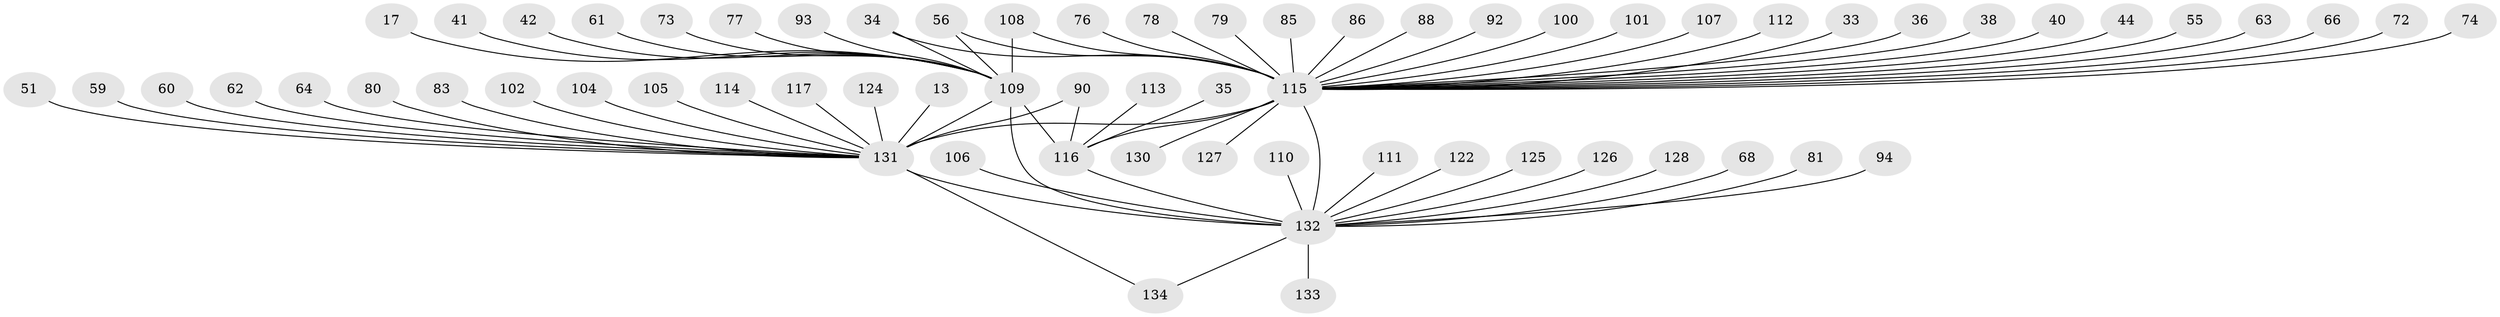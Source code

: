 // original degree distribution, {23: 0.007462686567164179, 8: 0.022388059701492536, 17: 0.007462686567164179, 6: 0.014925373134328358, 11: 0.007462686567164179, 15: 0.014925373134328358, 10: 0.007462686567164179, 13: 0.007462686567164179, 2: 0.19402985074626866, 5: 0.05970149253731343, 16: 0.007462686567164179, 1: 0.5, 4: 0.03731343283582089, 3: 0.11194029850746269}
// Generated by graph-tools (version 1.1) at 2025/46/03/09/25 04:46:49]
// undirected, 67 vertices, 75 edges
graph export_dot {
graph [start="1"]
  node [color=gray90,style=filled];
  13;
  17;
  33;
  34;
  35 [super="+19"];
  36;
  38;
  40;
  41;
  42;
  44;
  51;
  55;
  56 [super="+10"];
  59;
  60;
  61;
  62;
  63;
  64;
  66;
  68;
  72;
  73;
  74;
  76;
  77;
  78;
  79;
  80;
  81;
  83;
  85;
  86;
  88 [super="+22"];
  90;
  92;
  93 [super="+30"];
  94;
  100;
  101;
  102;
  104;
  105 [super="+71"];
  106;
  107;
  108;
  109 [super="+75+49+12"];
  110;
  111;
  112 [super="+98+99"];
  113;
  114 [super="+32"];
  115 [super="+91+82+29+5"];
  116 [super="+16+96+45"];
  117;
  122;
  124 [super="+31"];
  125;
  126;
  127;
  128;
  130;
  131 [super="+87+97"];
  132 [super="+57+129+28+103+11+118+121"];
  133;
  134 [super="+123"];
  13 -- 131;
  17 -- 109;
  33 -- 115;
  34 -- 115;
  34 -- 109;
  35 -- 116;
  36 -- 115;
  38 -- 115;
  40 -- 115;
  41 -- 109;
  42 -- 109;
  44 -- 115;
  51 -- 131;
  55 -- 115;
  56 -- 115;
  56 -- 109;
  59 -- 131;
  60 -- 131 [weight=2];
  61 -- 109;
  62 -- 131;
  63 -- 115;
  64 -- 131;
  66 -- 115;
  68 -- 132;
  72 -- 115;
  73 -- 109;
  74 -- 115;
  76 -- 115;
  77 -- 109;
  78 -- 115;
  79 -- 115;
  80 -- 131;
  81 -- 132;
  83 -- 131;
  85 -- 115;
  86 -- 115;
  88 -- 115;
  90 -- 116;
  90 -- 131;
  92 -- 115;
  93 -- 109 [weight=2];
  94 -- 132;
  100 -- 115;
  101 -- 115;
  102 -- 131;
  104 -- 131;
  105 -- 131;
  106 -- 132;
  107 -- 115;
  108 -- 115;
  108 -- 109;
  109 -- 116 [weight=4];
  109 -- 131 [weight=7];
  109 -- 132 [weight=9];
  110 -- 132;
  111 -- 132;
  112 -- 115;
  113 -- 116;
  114 -- 131;
  115 -- 116 [weight=7];
  115 -- 130;
  115 -- 131 [weight=10];
  115 -- 127;
  115 -- 132 [weight=6];
  116 -- 132;
  117 -- 131;
  122 -- 132;
  124 -- 131;
  125 -- 132;
  126 -- 132;
  128 -- 132;
  131 -- 134;
  131 -- 132;
  132 -- 134;
  132 -- 133;
}
